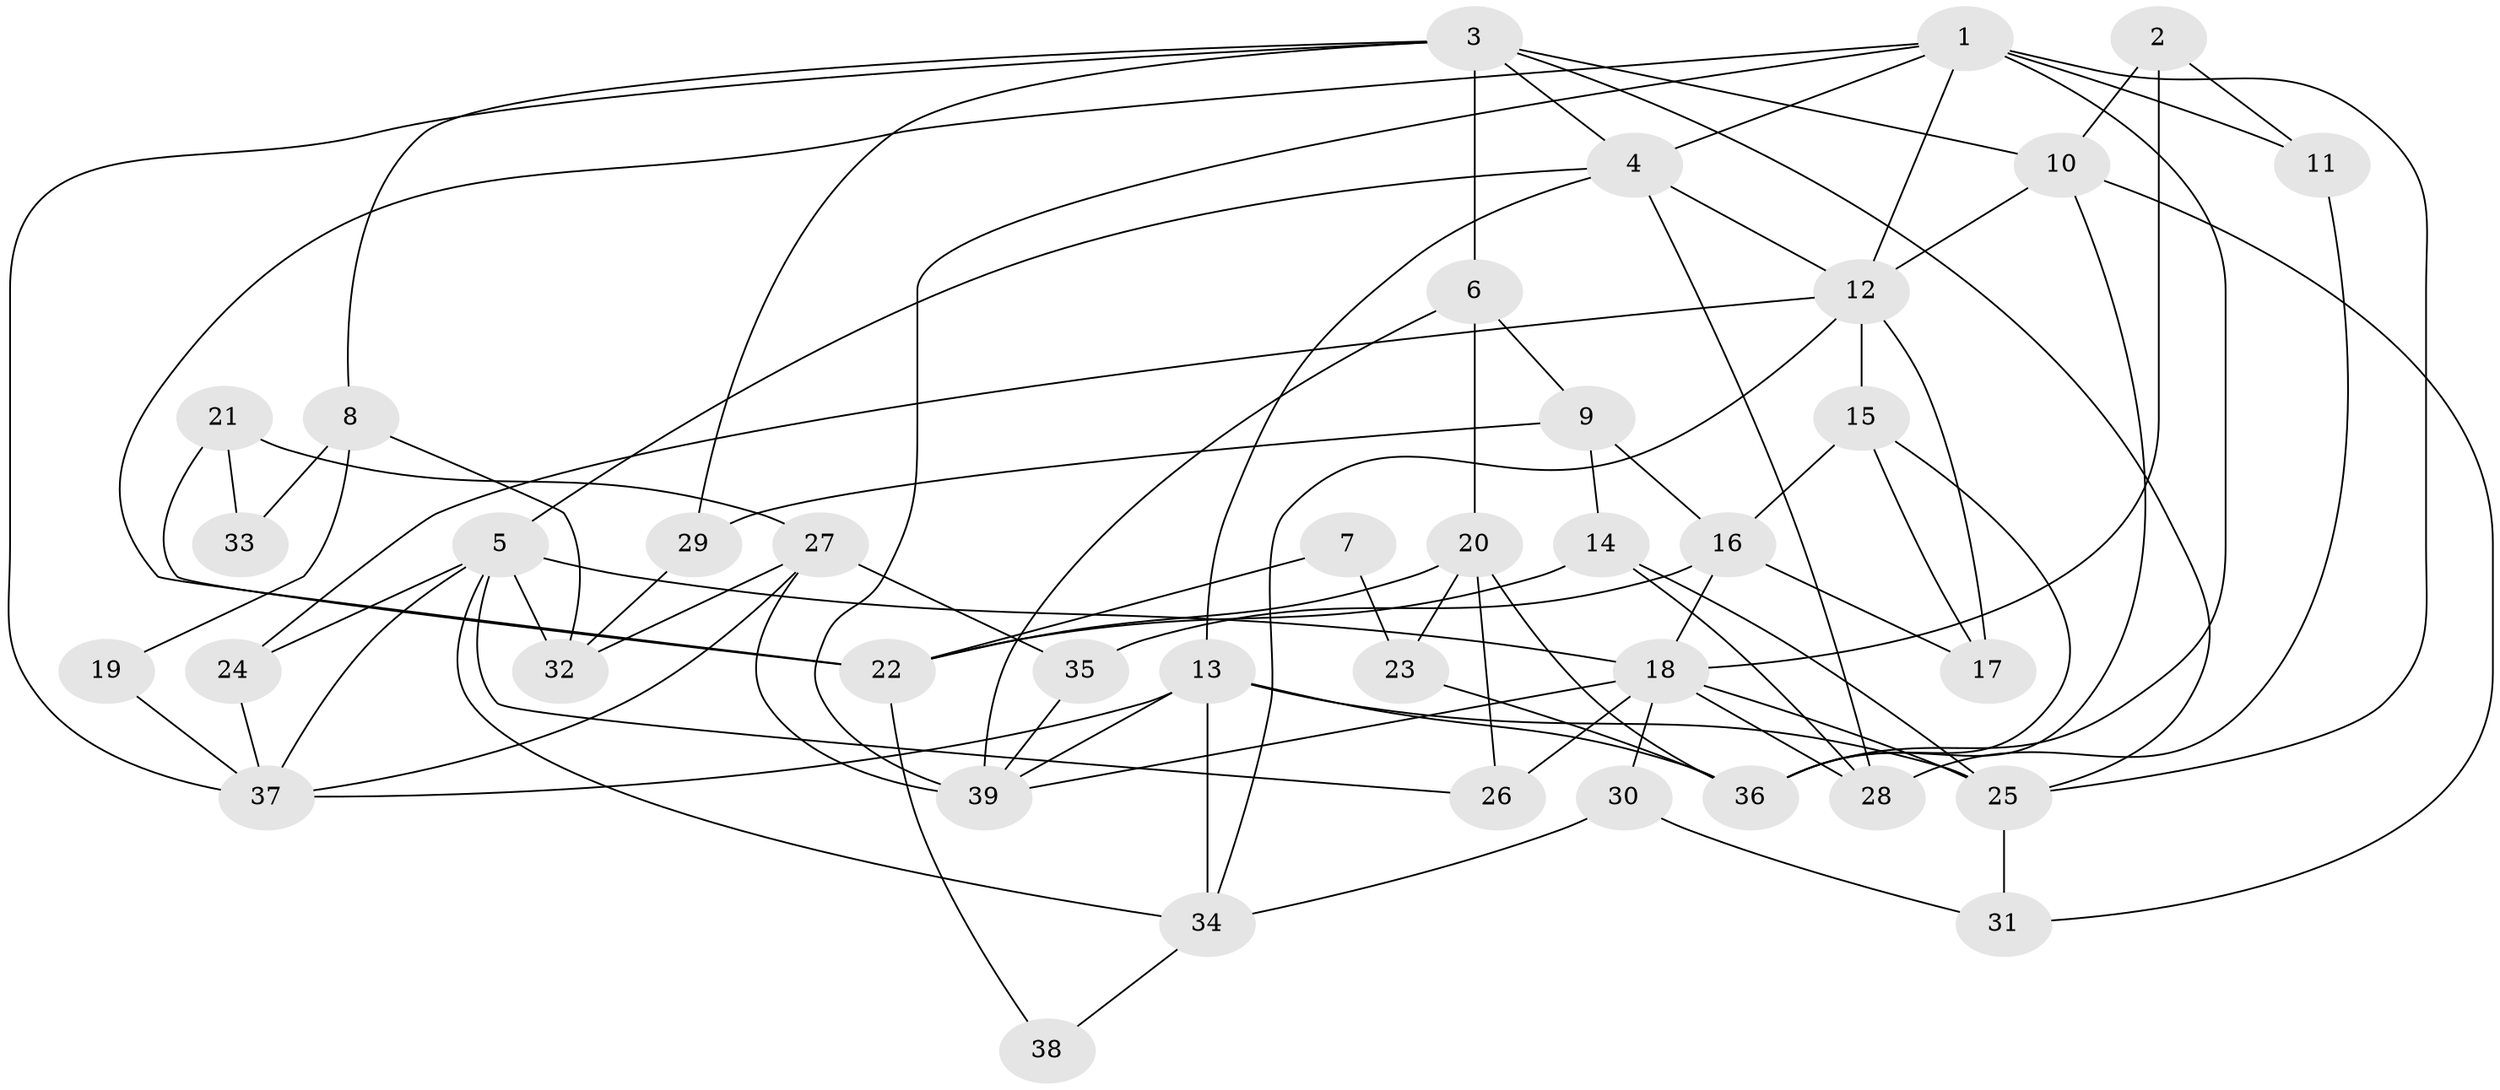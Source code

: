 // original degree distribution, {3: 0.2909090909090909, 6: 0.09090909090909091, 4: 0.2909090909090909, 7: 0.05454545454545454, 5: 0.12727272727272726, 2: 0.12727272727272726, 8: 0.01818181818181818}
// Generated by graph-tools (version 1.1) at 2025/37/03/04/25 23:37:14]
// undirected, 39 vertices, 86 edges
graph export_dot {
  node [color=gray90,style=filled];
  1;
  2;
  3;
  4;
  5;
  6;
  7;
  8;
  9;
  10;
  11;
  12;
  13;
  14;
  15;
  16;
  17;
  18;
  19;
  20;
  21;
  22;
  23;
  24;
  25;
  26;
  27;
  28;
  29;
  30;
  31;
  32;
  33;
  34;
  35;
  36;
  37;
  38;
  39;
  1 -- 4 [weight=1.0];
  1 -- 11 [weight=1.0];
  1 -- 12 [weight=1.0];
  1 -- 22 [weight=1.0];
  1 -- 25 [weight=1.0];
  1 -- 36 [weight=1.0];
  1 -- 39 [weight=1.0];
  2 -- 10 [weight=1.0];
  2 -- 11 [weight=1.0];
  2 -- 18 [weight=1.0];
  3 -- 4 [weight=1.0];
  3 -- 6 [weight=1.0];
  3 -- 8 [weight=1.0];
  3 -- 10 [weight=1.0];
  3 -- 25 [weight=1.0];
  3 -- 29 [weight=1.0];
  3 -- 37 [weight=1.0];
  4 -- 5 [weight=1.0];
  4 -- 12 [weight=1.0];
  4 -- 13 [weight=1.0];
  4 -- 28 [weight=1.0];
  5 -- 18 [weight=1.0];
  5 -- 24 [weight=1.0];
  5 -- 26 [weight=1.0];
  5 -- 32 [weight=1.0];
  5 -- 34 [weight=1.0];
  5 -- 37 [weight=1.0];
  6 -- 9 [weight=1.0];
  6 -- 20 [weight=1.0];
  6 -- 39 [weight=1.0];
  7 -- 22 [weight=1.0];
  7 -- 23 [weight=2.0];
  8 -- 19 [weight=1.0];
  8 -- 32 [weight=1.0];
  8 -- 33 [weight=1.0];
  9 -- 14 [weight=1.0];
  9 -- 16 [weight=1.0];
  9 -- 29 [weight=1.0];
  10 -- 12 [weight=1.0];
  10 -- 31 [weight=1.0];
  10 -- 36 [weight=1.0];
  11 -- 28 [weight=1.0];
  12 -- 15 [weight=1.0];
  12 -- 17 [weight=1.0];
  12 -- 24 [weight=1.0];
  12 -- 34 [weight=1.0];
  13 -- 25 [weight=1.0];
  13 -- 34 [weight=1.0];
  13 -- 36 [weight=1.0];
  13 -- 37 [weight=1.0];
  13 -- 39 [weight=1.0];
  14 -- 22 [weight=1.0];
  14 -- 25 [weight=1.0];
  14 -- 28 [weight=1.0];
  15 -- 16 [weight=1.0];
  15 -- 17 [weight=1.0];
  15 -- 36 [weight=1.0];
  16 -- 17 [weight=1.0];
  16 -- 18 [weight=1.0];
  16 -- 35 [weight=1.0];
  18 -- 25 [weight=1.0];
  18 -- 26 [weight=1.0];
  18 -- 28 [weight=1.0];
  18 -- 30 [weight=2.0];
  18 -- 39 [weight=1.0];
  19 -- 37 [weight=1.0];
  20 -- 22 [weight=1.0];
  20 -- 23 [weight=1.0];
  20 -- 26 [weight=2.0];
  20 -- 36 [weight=1.0];
  21 -- 22 [weight=1.0];
  21 -- 27 [weight=1.0];
  21 -- 33 [weight=1.0];
  22 -- 38 [weight=1.0];
  23 -- 36 [weight=1.0];
  24 -- 37 [weight=1.0];
  25 -- 31 [weight=1.0];
  27 -- 32 [weight=1.0];
  27 -- 35 [weight=1.0];
  27 -- 37 [weight=1.0];
  27 -- 39 [weight=2.0];
  29 -- 32 [weight=1.0];
  30 -- 31 [weight=1.0];
  30 -- 34 [weight=1.0];
  34 -- 38 [weight=1.0];
  35 -- 39 [weight=1.0];
}
